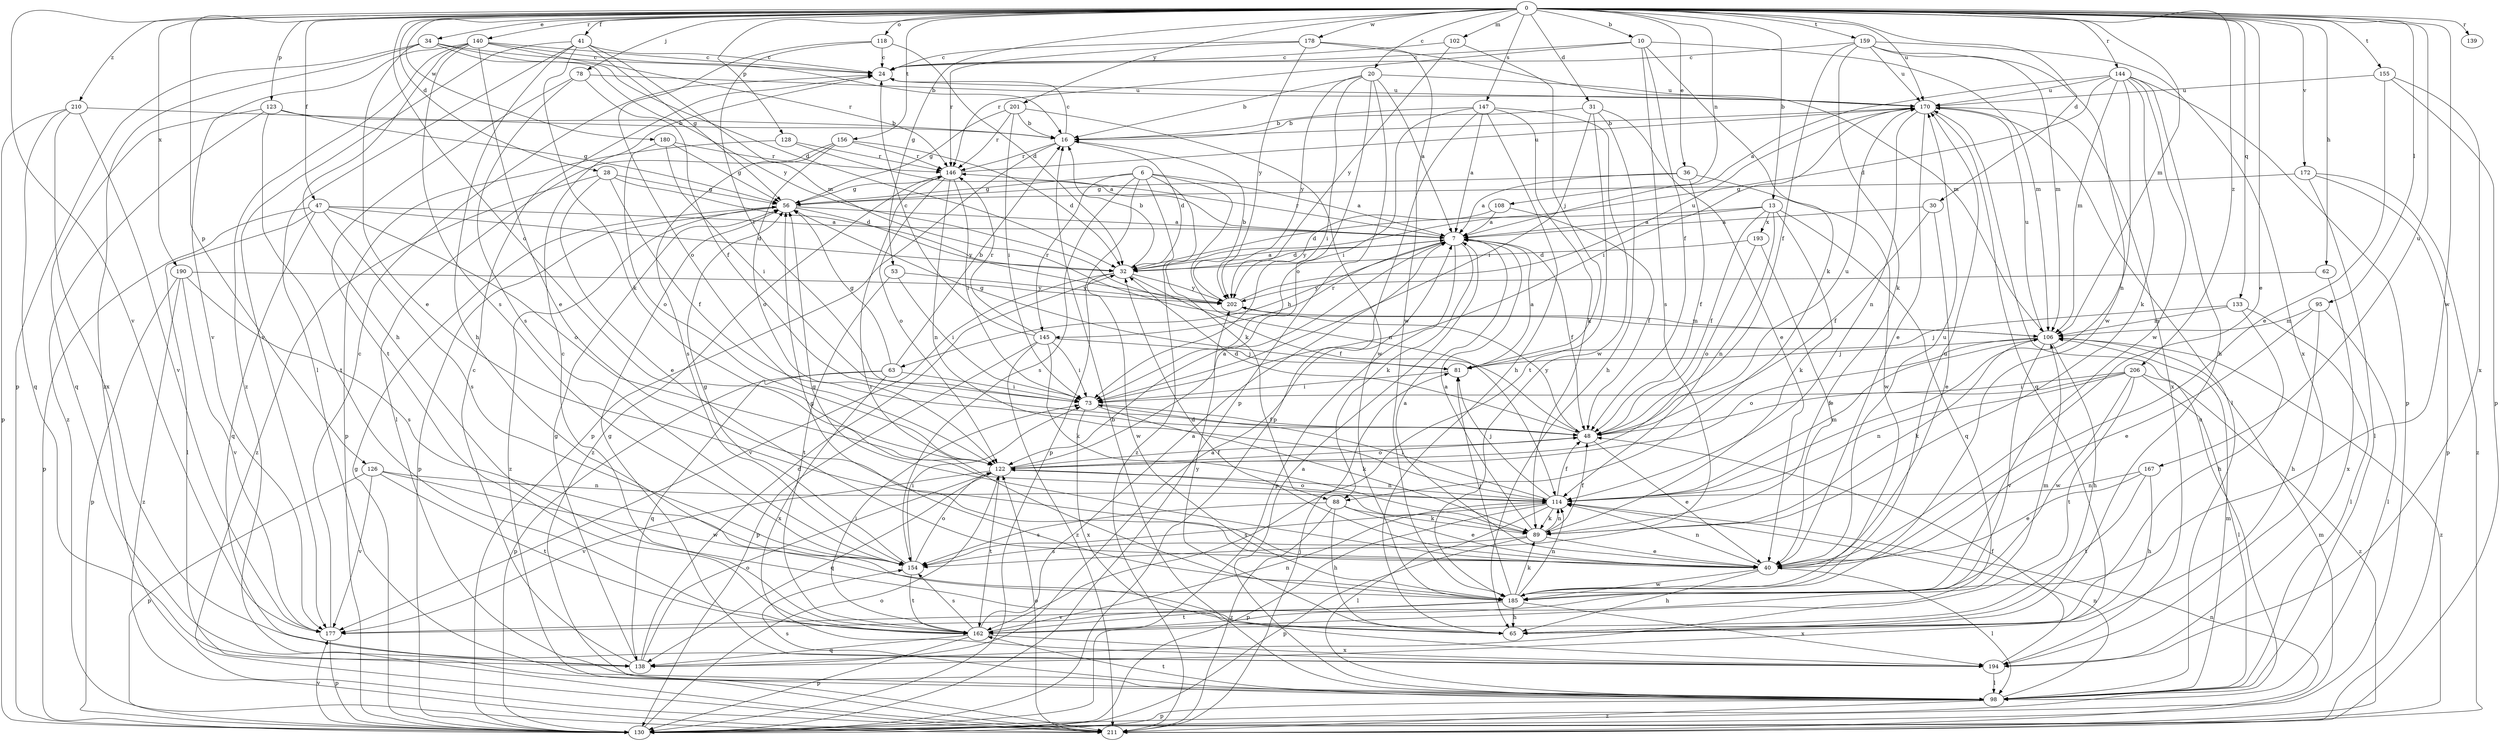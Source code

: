 strict digraph  {
0;
6;
7;
10;
13;
16;
20;
24;
28;
30;
31;
32;
34;
36;
40;
41;
47;
48;
53;
56;
62;
63;
65;
73;
78;
81;
88;
89;
95;
98;
102;
106;
108;
114;
118;
122;
123;
126;
128;
130;
133;
138;
139;
140;
144;
145;
146;
147;
154;
155;
156;
159;
162;
167;
170;
172;
177;
178;
180;
185;
190;
193;
194;
201;
202;
206;
210;
211;
0 -> 10  [label=b];
0 -> 13  [label=b];
0 -> 20  [label=c];
0 -> 28  [label=d];
0 -> 30  [label=d];
0 -> 31  [label=d];
0 -> 34  [label=e];
0 -> 36  [label=e];
0 -> 40  [label=e];
0 -> 41  [label=f];
0 -> 47  [label=f];
0 -> 53  [label=g];
0 -> 62  [label=h];
0 -> 78  [label=j];
0 -> 95  [label=l];
0 -> 102  [label=m];
0 -> 106  [label=m];
0 -> 108  [label=n];
0 -> 118  [label=o];
0 -> 122  [label=o];
0 -> 123  [label=p];
0 -> 126  [label=p];
0 -> 128  [label=p];
0 -> 133  [label=q];
0 -> 139  [label=r];
0 -> 140  [label=r];
0 -> 144  [label=r];
0 -> 147  [label=s];
0 -> 155  [label=t];
0 -> 156  [label=t];
0 -> 159  [label=t];
0 -> 167  [label=u];
0 -> 170  [label=u];
0 -> 172  [label=v];
0 -> 177  [label=v];
0 -> 178  [label=w];
0 -> 180  [label=w];
0 -> 185  [label=w];
0 -> 190  [label=x];
0 -> 201  [label=y];
0 -> 206  [label=z];
0 -> 210  [label=z];
6 -> 7  [label=a];
6 -> 56  [label=g];
6 -> 88  [label=k];
6 -> 114  [label=n];
6 -> 130  [label=p];
6 -> 145  [label=r];
6 -> 154  [label=s];
6 -> 211  [label=z];
7 -> 32  [label=d];
7 -> 48  [label=f];
7 -> 63  [label=h];
7 -> 88  [label=k];
7 -> 130  [label=p];
7 -> 145  [label=r];
7 -> 146  [label=r];
10 -> 24  [label=c];
10 -> 48  [label=f];
10 -> 88  [label=k];
10 -> 106  [label=m];
10 -> 146  [label=r];
10 -> 154  [label=s];
13 -> 7  [label=a];
13 -> 32  [label=d];
13 -> 48  [label=f];
13 -> 89  [label=k];
13 -> 114  [label=n];
13 -> 138  [label=q];
13 -> 193  [label=x];
16 -> 24  [label=c];
16 -> 32  [label=d];
16 -> 130  [label=p];
16 -> 146  [label=r];
20 -> 7  [label=a];
20 -> 16  [label=b];
20 -> 73  [label=i];
20 -> 122  [label=o];
20 -> 130  [label=p];
20 -> 170  [label=u];
20 -> 202  [label=y];
24 -> 170  [label=u];
28 -> 32  [label=d];
28 -> 40  [label=e];
28 -> 48  [label=f];
28 -> 56  [label=g];
28 -> 211  [label=z];
30 -> 7  [label=a];
30 -> 40  [label=e];
30 -> 48  [label=f];
31 -> 16  [label=b];
31 -> 40  [label=e];
31 -> 65  [label=h];
31 -> 73  [label=i];
31 -> 162  [label=t];
32 -> 7  [label=a];
32 -> 16  [label=b];
32 -> 48  [label=f];
32 -> 177  [label=v];
32 -> 185  [label=w];
32 -> 202  [label=y];
34 -> 24  [label=c];
34 -> 32  [label=d];
34 -> 40  [label=e];
34 -> 130  [label=p];
34 -> 202  [label=y];
34 -> 211  [label=z];
36 -> 7  [label=a];
36 -> 48  [label=f];
36 -> 56  [label=g];
36 -> 185  [label=w];
40 -> 7  [label=a];
40 -> 32  [label=d];
40 -> 56  [label=g];
40 -> 65  [label=h];
40 -> 98  [label=l];
40 -> 114  [label=n];
40 -> 170  [label=u];
40 -> 185  [label=w];
41 -> 24  [label=c];
41 -> 56  [label=g];
41 -> 65  [label=h];
41 -> 89  [label=k];
41 -> 98  [label=l];
41 -> 106  [label=m];
41 -> 177  [label=v];
47 -> 7  [label=a];
47 -> 32  [label=d];
47 -> 98  [label=l];
47 -> 122  [label=o];
47 -> 130  [label=p];
47 -> 138  [label=q];
47 -> 154  [label=s];
48 -> 32  [label=d];
48 -> 40  [label=e];
48 -> 122  [label=o];
48 -> 170  [label=u];
48 -> 202  [label=y];
53 -> 73  [label=i];
53 -> 162  [label=t];
53 -> 202  [label=y];
56 -> 7  [label=a];
56 -> 130  [label=p];
56 -> 202  [label=y];
56 -> 211  [label=z];
62 -> 194  [label=x];
62 -> 202  [label=y];
63 -> 16  [label=b];
63 -> 56  [label=g];
63 -> 73  [label=i];
63 -> 130  [label=p];
63 -> 138  [label=q];
63 -> 194  [label=x];
65 -> 202  [label=y];
73 -> 48  [label=f];
73 -> 89  [label=k];
73 -> 194  [label=x];
78 -> 48  [label=f];
78 -> 154  [label=s];
78 -> 162  [label=t];
78 -> 170  [label=u];
81 -> 7  [label=a];
81 -> 56  [label=g];
81 -> 73  [label=i];
88 -> 40  [label=e];
88 -> 65  [label=h];
88 -> 89  [label=k];
88 -> 154  [label=s];
88 -> 211  [label=z];
89 -> 7  [label=a];
89 -> 40  [label=e];
89 -> 48  [label=f];
89 -> 114  [label=n];
89 -> 130  [label=p];
89 -> 154  [label=s];
95 -> 40  [label=e];
95 -> 65  [label=h];
95 -> 98  [label=l];
95 -> 106  [label=m];
98 -> 7  [label=a];
98 -> 16  [label=b];
98 -> 106  [label=m];
98 -> 114  [label=n];
98 -> 130  [label=p];
98 -> 154  [label=s];
98 -> 162  [label=t];
98 -> 211  [label=z];
102 -> 24  [label=c];
102 -> 81  [label=j];
102 -> 202  [label=y];
106 -> 65  [label=h];
106 -> 81  [label=j];
106 -> 89  [label=k];
106 -> 122  [label=o];
106 -> 170  [label=u];
106 -> 177  [label=v];
106 -> 211  [label=z];
108 -> 7  [label=a];
108 -> 48  [label=f];
108 -> 202  [label=y];
114 -> 48  [label=f];
114 -> 73  [label=i];
114 -> 81  [label=j];
114 -> 89  [label=k];
114 -> 98  [label=l];
114 -> 106  [label=m];
114 -> 122  [label=o];
114 -> 130  [label=p];
114 -> 154  [label=s];
118 -> 24  [label=c];
118 -> 32  [label=d];
118 -> 73  [label=i];
118 -> 122  [label=o];
122 -> 7  [label=a];
122 -> 48  [label=f];
122 -> 114  [label=n];
122 -> 138  [label=q];
122 -> 162  [label=t];
122 -> 177  [label=v];
123 -> 16  [label=b];
123 -> 56  [label=g];
123 -> 138  [label=q];
123 -> 162  [label=t];
123 -> 211  [label=z];
126 -> 114  [label=n];
126 -> 130  [label=p];
126 -> 162  [label=t];
126 -> 177  [label=v];
126 -> 185  [label=w];
128 -> 7  [label=a];
128 -> 130  [label=p];
128 -> 146  [label=r];
130 -> 56  [label=g];
130 -> 106  [label=m];
130 -> 122  [label=o];
130 -> 170  [label=u];
130 -> 177  [label=v];
133 -> 65  [label=h];
133 -> 81  [label=j];
133 -> 98  [label=l];
133 -> 106  [label=m];
138 -> 7  [label=a];
138 -> 24  [label=c];
138 -> 32  [label=d];
138 -> 56  [label=g];
138 -> 122  [label=o];
140 -> 16  [label=b];
140 -> 24  [label=c];
140 -> 40  [label=e];
140 -> 65  [label=h];
140 -> 146  [label=r];
140 -> 154  [label=s];
140 -> 177  [label=v];
140 -> 211  [label=z];
144 -> 7  [label=a];
144 -> 32  [label=d];
144 -> 65  [label=h];
144 -> 89  [label=k];
144 -> 106  [label=m];
144 -> 114  [label=n];
144 -> 130  [label=p];
144 -> 170  [label=u];
144 -> 185  [label=w];
145 -> 24  [label=c];
145 -> 73  [label=i];
145 -> 81  [label=j];
145 -> 89  [label=k];
145 -> 130  [label=p];
145 -> 146  [label=r];
145 -> 211  [label=z];
146 -> 56  [label=g];
146 -> 73  [label=i];
146 -> 114  [label=n];
146 -> 122  [label=o];
146 -> 170  [label=u];
146 -> 211  [label=z];
147 -> 7  [label=a];
147 -> 16  [label=b];
147 -> 65  [label=h];
147 -> 73  [label=i];
147 -> 89  [label=k];
147 -> 130  [label=p];
147 -> 185  [label=w];
154 -> 56  [label=g];
154 -> 73  [label=i];
154 -> 122  [label=o];
154 -> 162  [label=t];
155 -> 40  [label=e];
155 -> 130  [label=p];
155 -> 170  [label=u];
155 -> 194  [label=x];
156 -> 32  [label=d];
156 -> 98  [label=l];
156 -> 122  [label=o];
156 -> 146  [label=r];
156 -> 154  [label=s];
159 -> 24  [label=c];
159 -> 48  [label=f];
159 -> 89  [label=k];
159 -> 106  [label=m];
159 -> 170  [label=u];
159 -> 185  [label=w];
159 -> 194  [label=x];
162 -> 7  [label=a];
162 -> 24  [label=c];
162 -> 73  [label=i];
162 -> 106  [label=m];
162 -> 114  [label=n];
162 -> 130  [label=p];
162 -> 138  [label=q];
162 -> 154  [label=s];
162 -> 194  [label=x];
167 -> 40  [label=e];
167 -> 65  [label=h];
167 -> 114  [label=n];
167 -> 162  [label=t];
170 -> 16  [label=b];
170 -> 40  [label=e];
170 -> 73  [label=i];
170 -> 98  [label=l];
170 -> 114  [label=n];
170 -> 138  [label=q];
170 -> 194  [label=x];
172 -> 56  [label=g];
172 -> 98  [label=l];
172 -> 130  [label=p];
172 -> 211  [label=z];
177 -> 24  [label=c];
177 -> 130  [label=p];
178 -> 24  [label=c];
178 -> 106  [label=m];
178 -> 146  [label=r];
178 -> 185  [label=w];
178 -> 202  [label=y];
180 -> 56  [label=g];
180 -> 73  [label=i];
180 -> 122  [label=o];
180 -> 146  [label=r];
185 -> 56  [label=g];
185 -> 65  [label=h];
185 -> 81  [label=j];
185 -> 89  [label=k];
185 -> 114  [label=n];
185 -> 146  [label=r];
185 -> 162  [label=t];
185 -> 170  [label=u];
185 -> 177  [label=v];
185 -> 194  [label=x];
190 -> 130  [label=p];
190 -> 154  [label=s];
190 -> 177  [label=v];
190 -> 202  [label=y];
190 -> 211  [label=z];
193 -> 32  [label=d];
193 -> 40  [label=e];
193 -> 122  [label=o];
194 -> 48  [label=f];
194 -> 56  [label=g];
194 -> 98  [label=l];
201 -> 16  [label=b];
201 -> 56  [label=g];
201 -> 73  [label=i];
201 -> 146  [label=r];
201 -> 185  [label=w];
202 -> 16  [label=b];
202 -> 106  [label=m];
202 -> 170  [label=u];
206 -> 48  [label=f];
206 -> 73  [label=i];
206 -> 98  [label=l];
206 -> 114  [label=n];
206 -> 162  [label=t];
206 -> 185  [label=w];
206 -> 211  [label=z];
210 -> 16  [label=b];
210 -> 130  [label=p];
210 -> 138  [label=q];
210 -> 177  [label=v];
210 -> 194  [label=x];
211 -> 81  [label=j];
211 -> 114  [label=n];
211 -> 122  [label=o];
}
